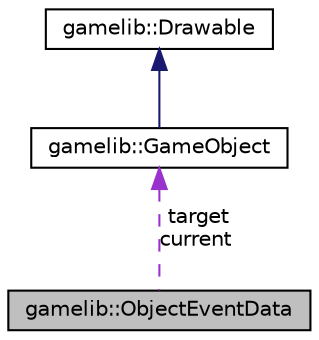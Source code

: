 digraph "gamelib::ObjectEventData"
{
  edge [fontname="Helvetica",fontsize="10",labelfontname="Helvetica",labelfontsize="10"];
  node [fontname="Helvetica",fontsize="10",shape=record];
  Node1 [label="gamelib::ObjectEventData",height=0.2,width=0.4,color="black", fillcolor="grey75", style="filled", fontcolor="black"];
  Node2 -> Node1 [dir="back",color="darkorchid3",fontsize="10",style="dashed",label=" target\ncurrent" ,fontname="Helvetica"];
  Node2 [label="gamelib::GameObject",height=0.2,width=0.4,color="black", fillcolor="white", style="filled",URL="$classgamelib_1_1_game_object.html",tooltip="The base object for all object used with the gamelib game library. "];
  Node3 -> Node2 [dir="back",color="midnightblue",fontsize="10",style="solid",fontname="Helvetica"];
  Node3 [label="gamelib::Drawable",height=0.2,width=0.4,color="black", fillcolor="white", style="filled",URL="$classgamelib_1_1_drawable.html",tooltip="Base class of all Drawable objects in the gamelib library. "];
}
